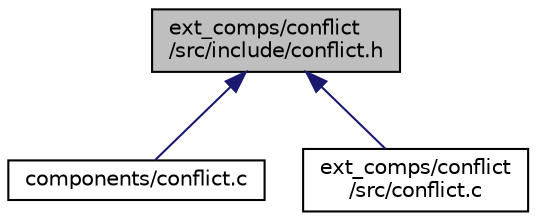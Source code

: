digraph "ext_comps/conflict/src/include/conflict.h"
{
  edge [fontname="Helvetica",fontsize="10",labelfontname="Helvetica",labelfontsize="10"];
  node [fontname="Helvetica",fontsize="10",shape=record];
  Node26 [label="ext_comps/conflict\l/src/include/conflict.h",height=0.2,width=0.4,color="black", fillcolor="grey75", style="filled", fontcolor="black"];
  Node26 -> Node27 [dir="back",color="midnightblue",fontsize="10",style="solid",fontname="Helvetica"];
  Node27 [label="components/conflict.c",height=0.2,width=0.4,color="black", fillcolor="white", style="filled",URL="$components_2conflict_8c.html"];
  Node26 -> Node28 [dir="back",color="midnightblue",fontsize="10",style="solid",fontname="Helvetica"];
  Node28 [label="ext_comps/conflict\l/src/conflict.c",height=0.2,width=0.4,color="black", fillcolor="white", style="filled",URL="$ext__comps_2conflict_2src_2conflict_8c.html"];
}
